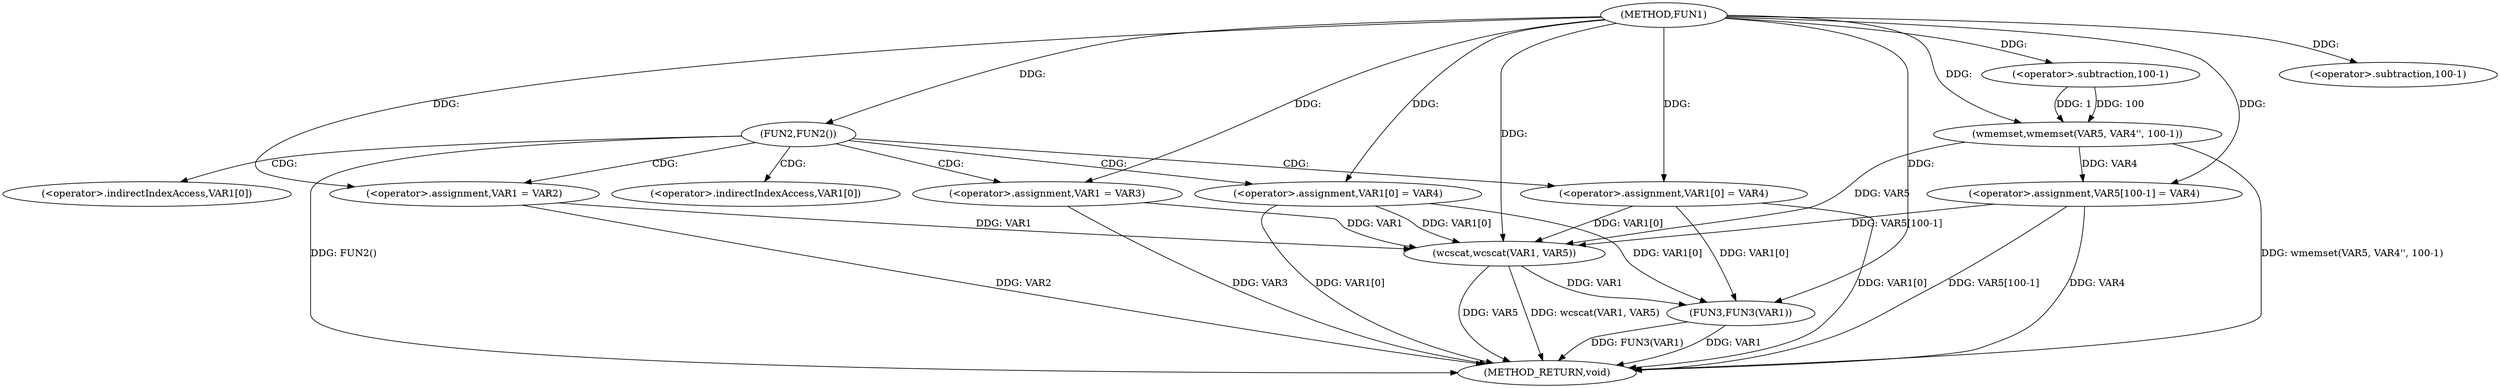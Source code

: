 digraph FUN1 {  
"1000100" [label = "(METHOD,FUN1)" ]
"1000146" [label = "(METHOD_RETURN,void)" ]
"1000106" [label = "(FUN2,FUN2())" ]
"1000108" [label = "(<operator>.assignment,VAR1 = VAR2)" ]
"1000111" [label = "(<operator>.assignment,VAR1[0] = VAR4)" ]
"1000118" [label = "(<operator>.assignment,VAR1 = VAR3)" ]
"1000121" [label = "(<operator>.assignment,VAR1[0] = VAR4)" ]
"1000128" [label = "(wmemset,wmemset(VAR5, VAR4'', 100-1))" ]
"1000131" [label = "(<operator>.subtraction,100-1)" ]
"1000134" [label = "(<operator>.assignment,VAR5[100-1] = VAR4)" ]
"1000137" [label = "(<operator>.subtraction,100-1)" ]
"1000141" [label = "(wcscat,wcscat(VAR1, VAR5))" ]
"1000144" [label = "(FUN3,FUN3(VAR1))" ]
"1000112" [label = "(<operator>.indirectIndexAccess,VAR1[0])" ]
"1000122" [label = "(<operator>.indirectIndexAccess,VAR1[0])" ]
  "1000141" -> "1000146"  [ label = "DDG: wcscat(VAR1, VAR5)"] 
  "1000134" -> "1000146"  [ label = "DDG: VAR4"] 
  "1000111" -> "1000146"  [ label = "DDG: VAR1[0]"] 
  "1000128" -> "1000146"  [ label = "DDG: wmemset(VAR5, VAR4'', 100-1)"] 
  "1000144" -> "1000146"  [ label = "DDG: FUN3(VAR1)"] 
  "1000134" -> "1000146"  [ label = "DDG: VAR5[100-1]"] 
  "1000108" -> "1000146"  [ label = "DDG: VAR2"] 
  "1000118" -> "1000146"  [ label = "DDG: VAR3"] 
  "1000141" -> "1000146"  [ label = "DDG: VAR5"] 
  "1000121" -> "1000146"  [ label = "DDG: VAR1[0]"] 
  "1000144" -> "1000146"  [ label = "DDG: VAR1"] 
  "1000106" -> "1000146"  [ label = "DDG: FUN2()"] 
  "1000100" -> "1000106"  [ label = "DDG: "] 
  "1000100" -> "1000108"  [ label = "DDG: "] 
  "1000100" -> "1000111"  [ label = "DDG: "] 
  "1000100" -> "1000118"  [ label = "DDG: "] 
  "1000100" -> "1000121"  [ label = "DDG: "] 
  "1000100" -> "1000128"  [ label = "DDG: "] 
  "1000131" -> "1000128"  [ label = "DDG: 100"] 
  "1000131" -> "1000128"  [ label = "DDG: 1"] 
  "1000100" -> "1000131"  [ label = "DDG: "] 
  "1000128" -> "1000134"  [ label = "DDG: VAR4"] 
  "1000100" -> "1000134"  [ label = "DDG: "] 
  "1000100" -> "1000137"  [ label = "DDG: "] 
  "1000111" -> "1000141"  [ label = "DDG: VAR1[0]"] 
  "1000121" -> "1000141"  [ label = "DDG: VAR1[0]"] 
  "1000118" -> "1000141"  [ label = "DDG: VAR1"] 
  "1000108" -> "1000141"  [ label = "DDG: VAR1"] 
  "1000100" -> "1000141"  [ label = "DDG: "] 
  "1000128" -> "1000141"  [ label = "DDG: VAR5"] 
  "1000134" -> "1000141"  [ label = "DDG: VAR5[100-1]"] 
  "1000141" -> "1000144"  [ label = "DDG: VAR1"] 
  "1000111" -> "1000144"  [ label = "DDG: VAR1[0]"] 
  "1000121" -> "1000144"  [ label = "DDG: VAR1[0]"] 
  "1000100" -> "1000144"  [ label = "DDG: "] 
  "1000106" -> "1000112"  [ label = "CDG: "] 
  "1000106" -> "1000121"  [ label = "CDG: "] 
  "1000106" -> "1000108"  [ label = "CDG: "] 
  "1000106" -> "1000118"  [ label = "CDG: "] 
  "1000106" -> "1000111"  [ label = "CDG: "] 
  "1000106" -> "1000122"  [ label = "CDG: "] 
}
